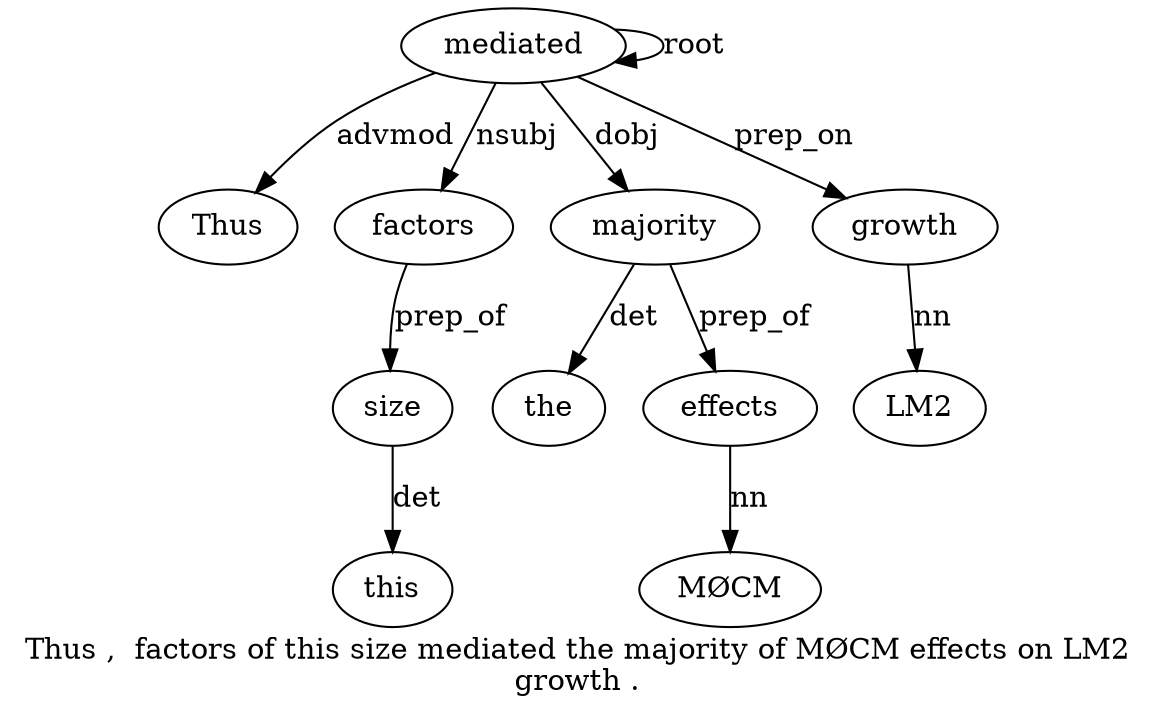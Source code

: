 digraph "Thus ,  factors of this size mediated the majority of MØCM effects on LM2 growth ." {
label="Thus ,  factors of this size mediated the majority of MØCM effects on LM2
growth .";
mediated7 [style=filled, fillcolor=white, label=mediated];
Thus1 [style=filled, fillcolor=white, label=Thus];
mediated7 -> Thus1  [label=advmod];
factors3 [style=filled, fillcolor=white, label=factors];
mediated7 -> factors3  [label=nsubj];
size6 [style=filled, fillcolor=white, label=size];
this5 [style=filled, fillcolor=white, label=this];
size6 -> this5  [label=det];
factors3 -> size6  [label=prep_of];
mediated7 -> mediated7  [label=root];
majority9 [style=filled, fillcolor=white, label=majority];
the8 [style=filled, fillcolor=white, label=the];
majority9 -> the8  [label=det];
mediated7 -> majority9  [label=dobj];
effects12 [style=filled, fillcolor=white, label=effects];
"MØCM11" [style=filled, fillcolor=white, label="MØCM"];
effects12 -> "MØCM11"  [label=nn];
majority9 -> effects12  [label=prep_of];
growth15 [style=filled, fillcolor=white, label=growth];
LM214 [style=filled, fillcolor=white, label=LM2];
growth15 -> LM214  [label=nn];
mediated7 -> growth15  [label=prep_on];
}
